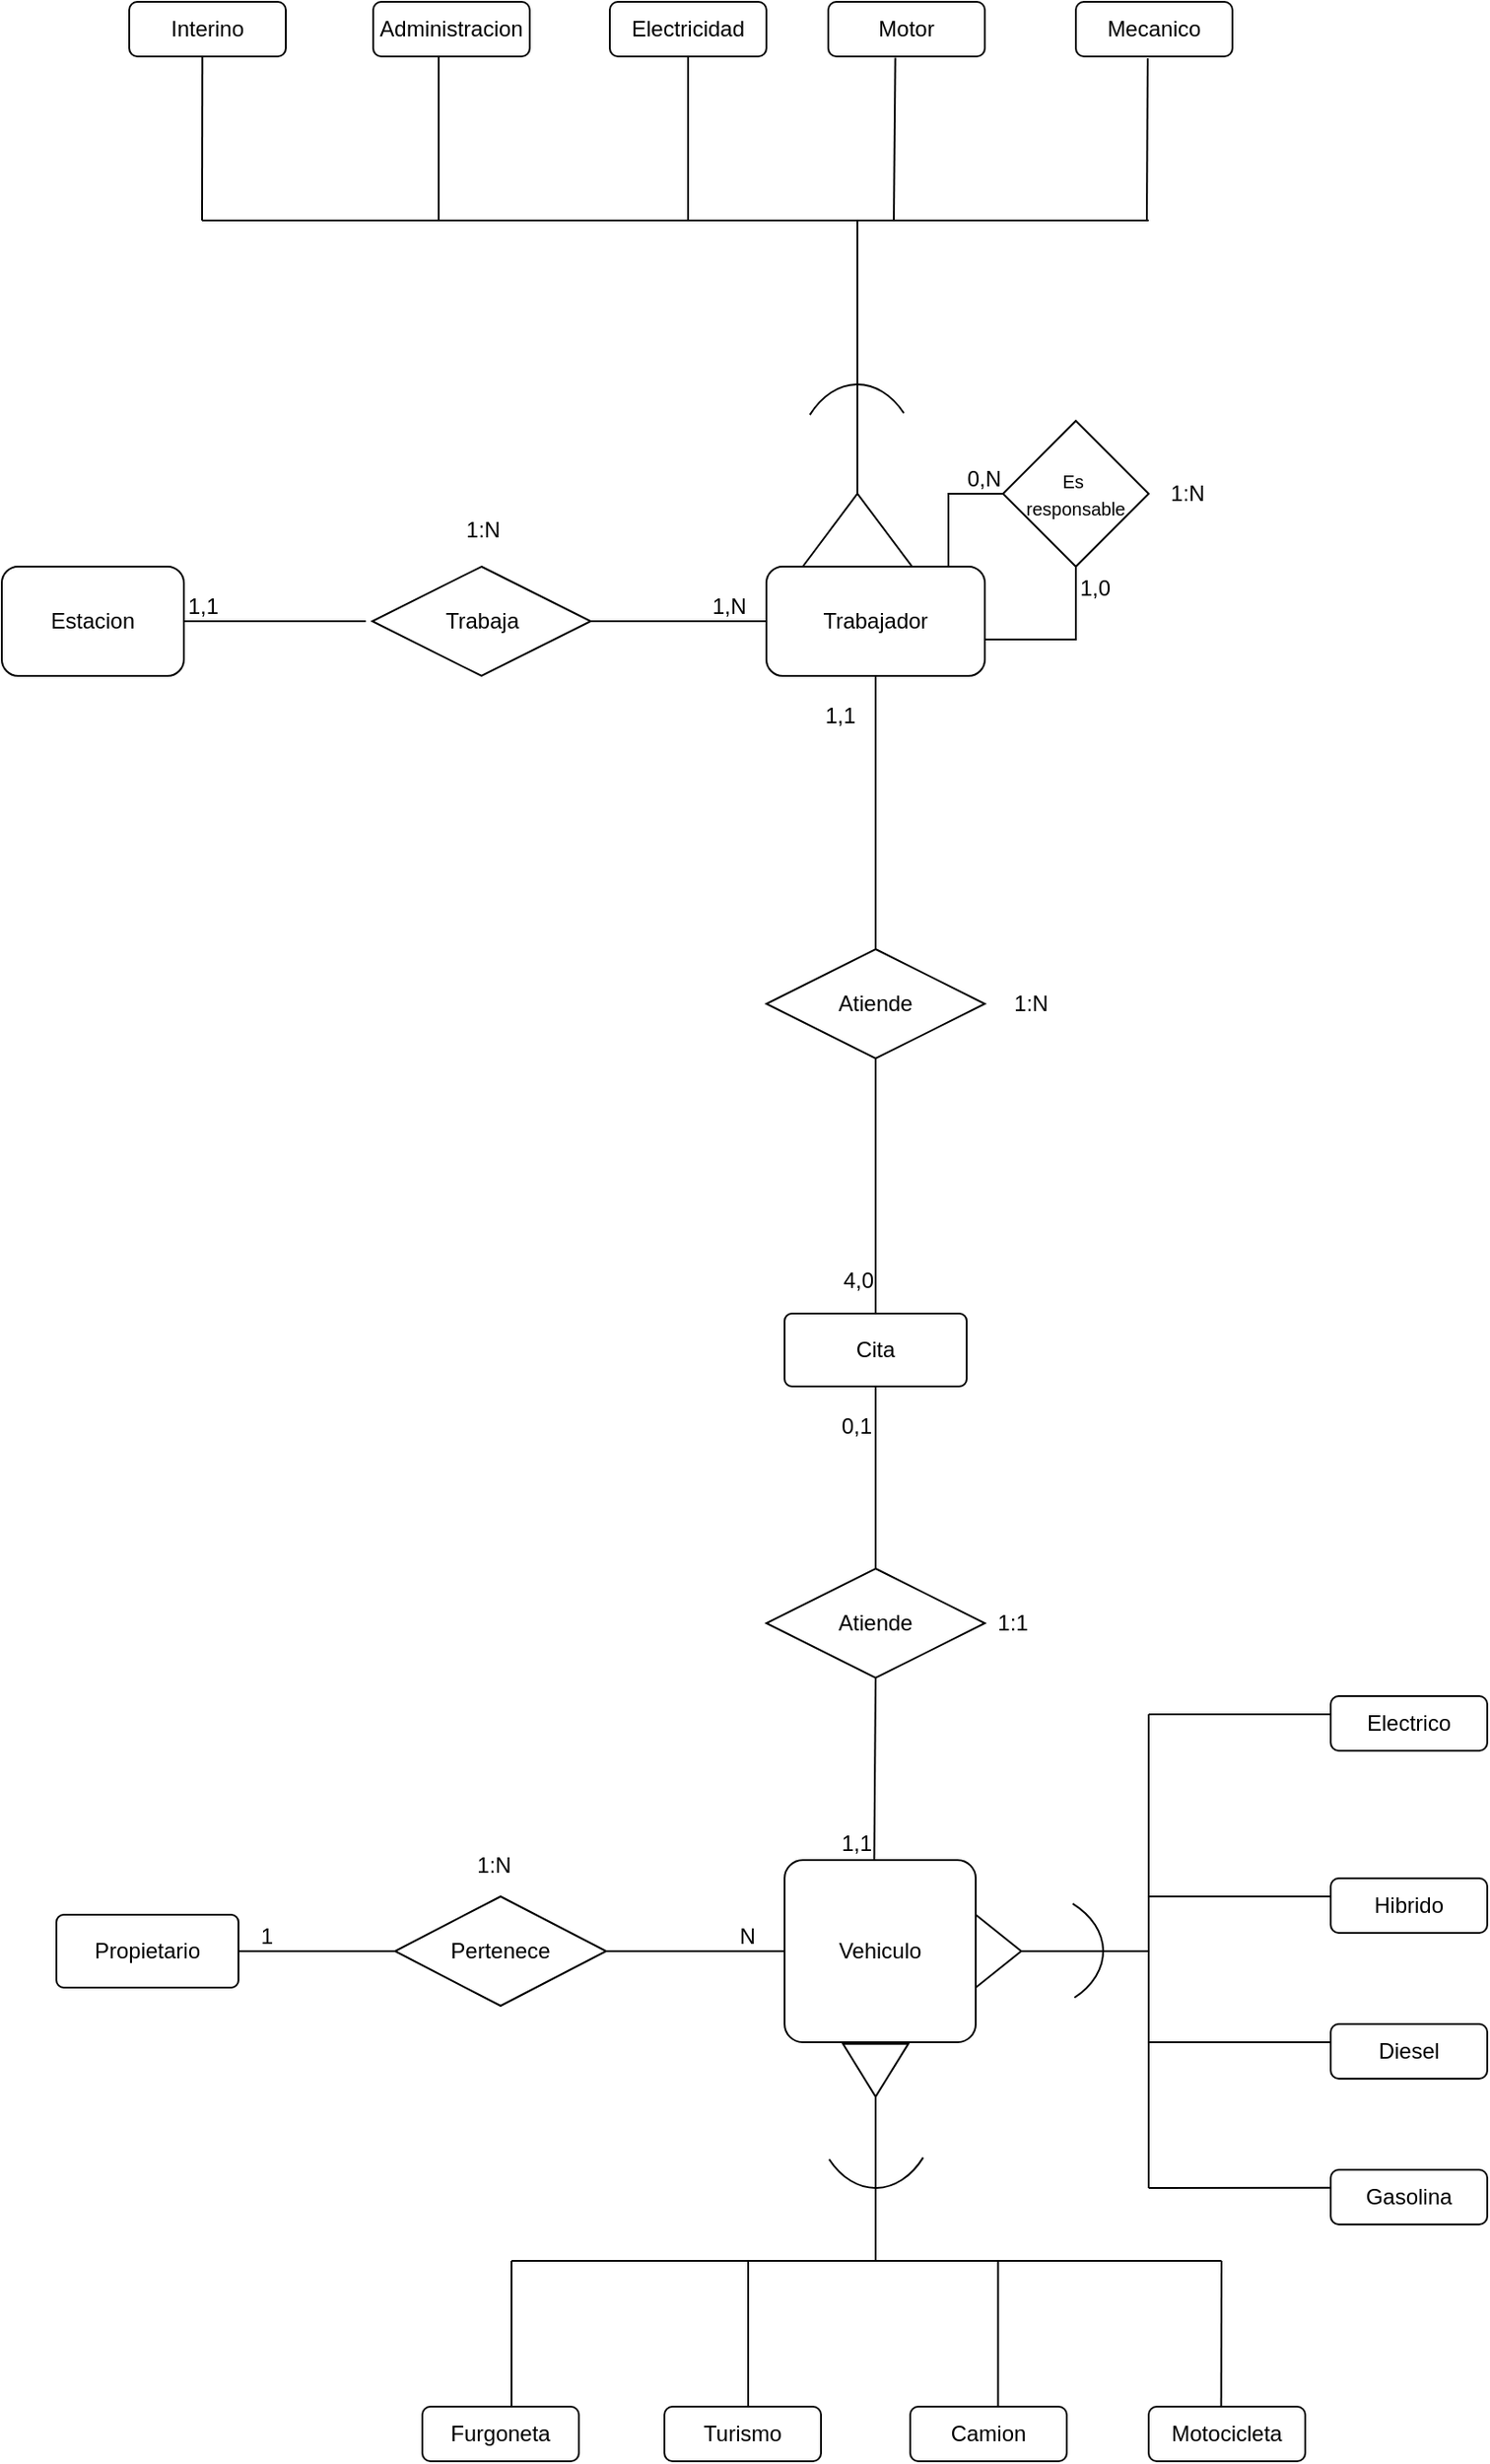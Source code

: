 <mxfile version="21.3.2" type="device">
  <diagram name="Página-1" id="SdfLxSpB5VajKidvtNAa">
    <mxGraphModel dx="1050" dy="581" grid="1" gridSize="10" guides="1" tooltips="1" connect="1" arrows="1" fold="1" page="1" pageScale="1" pageWidth="1300" pageHeight="2000" math="0" shadow="0">
      <root>
        <mxCell id="0" />
        <mxCell id="1" parent="0" />
        <mxCell id="-3C66Id-8g3njtLb4C6S-1" value="Estacion" style="rounded=1;whiteSpace=wrap;html=1;" parent="1" vertex="1">
          <mxGeometry x="90" y="390" width="100" height="60" as="geometry" />
        </mxCell>
        <mxCell id="-3C66Id-8g3njtLb4C6S-7" value="Trabajador" style="rounded=1;whiteSpace=wrap;html=1;" parent="1" vertex="1">
          <mxGeometry x="510" y="390" width="120" height="60" as="geometry" />
        </mxCell>
        <mxCell id="-3C66Id-8g3njtLb4C6S-11" value="&lt;font style=&quot;font-size: 10px;&quot;&gt;Es&amp;nbsp;&lt;br&gt;&lt;font style=&quot;font-size: 10px;&quot;&gt;responsable&lt;/font&gt;&lt;/font&gt;" style="rhombus;whiteSpace=wrap;html=1;" parent="1" vertex="1">
          <mxGeometry x="640" y="310" width="80" height="80" as="geometry" />
        </mxCell>
        <mxCell id="-3C66Id-8g3njtLb4C6S-12" value="" style="triangle;whiteSpace=wrap;html=1;rotation=-90;" parent="1" vertex="1">
          <mxGeometry x="540" y="340" width="40" height="60" as="geometry" />
        </mxCell>
        <mxCell id="-3C66Id-8g3njtLb4C6S-16" value="" style="endArrow=none;html=1;rounded=0;exitX=1;exitY=0.5;exitDx=0;exitDy=0;" parent="1" source="-3C66Id-8g3njtLb4C6S-12" edge="1">
          <mxGeometry width="50" height="50" relative="1" as="geometry">
            <mxPoint x="390" y="340" as="sourcePoint" />
            <mxPoint x="560" y="200" as="targetPoint" />
          </mxGeometry>
        </mxCell>
        <mxCell id="-3C66Id-8g3njtLb4C6S-17" value="" style="verticalLabelPosition=bottom;verticalAlign=top;html=1;shape=mxgraph.basic.arc;startAngle=0.866;endAngle=0.13;" parent="1" vertex="1">
          <mxGeometry x="525" y="290" width="70" height="100" as="geometry" />
        </mxCell>
        <mxCell id="-3C66Id-8g3njtLb4C6S-18" value="Administracion" style="rounded=1;whiteSpace=wrap;html=1;" parent="1" vertex="1">
          <mxGeometry x="294" y="80" width="86" height="30" as="geometry" />
        </mxCell>
        <mxCell id="-3C66Id-8g3njtLb4C6S-19" value="Interino" style="rounded=1;whiteSpace=wrap;html=1;" parent="1" vertex="1">
          <mxGeometry x="160" y="80" width="86" height="30" as="geometry" />
        </mxCell>
        <mxCell id="-3C66Id-8g3njtLb4C6S-20" value="Electricidad" style="rounded=1;whiteSpace=wrap;html=1;" parent="1" vertex="1">
          <mxGeometry x="424" y="80" width="86" height="30" as="geometry" />
        </mxCell>
        <mxCell id="-3C66Id-8g3njtLb4C6S-21" value="Motor" style="rounded=1;whiteSpace=wrap;html=1;" parent="1" vertex="1">
          <mxGeometry x="544" y="80" width="86" height="30" as="geometry" />
        </mxCell>
        <mxCell id="-3C66Id-8g3njtLb4C6S-22" value="Mecanico" style="rounded=1;whiteSpace=wrap;html=1;" parent="1" vertex="1">
          <mxGeometry x="680" y="80" width="86" height="30" as="geometry" />
        </mxCell>
        <mxCell id="-3C66Id-8g3njtLb4C6S-24" value="" style="endArrow=none;html=1;rounded=0;" parent="1" edge="1">
          <mxGeometry width="50" height="50" relative="1" as="geometry">
            <mxPoint x="200" y="200" as="sourcePoint" />
            <mxPoint x="720" y="200" as="targetPoint" />
          </mxGeometry>
        </mxCell>
        <mxCell id="-3C66Id-8g3njtLb4C6S-25" value="" style="endArrow=none;html=1;rounded=0;entryX=0.467;entryY=1.004;entryDx=0;entryDy=0;entryPerimeter=0;" parent="1" target="-3C66Id-8g3njtLb4C6S-19" edge="1">
          <mxGeometry width="50" height="50" relative="1" as="geometry">
            <mxPoint x="200" y="200" as="sourcePoint" />
            <mxPoint x="180" y="140" as="targetPoint" />
          </mxGeometry>
        </mxCell>
        <mxCell id="-3C66Id-8g3njtLb4C6S-26" value="" style="endArrow=none;html=1;rounded=0;" parent="1" edge="1">
          <mxGeometry width="50" height="50" relative="1" as="geometry">
            <mxPoint x="330" y="200" as="sourcePoint" />
            <mxPoint x="330" y="110" as="targetPoint" />
          </mxGeometry>
        </mxCell>
        <mxCell id="-3C66Id-8g3njtLb4C6S-27" value="" style="endArrow=none;html=1;rounded=0;entryX=0.5;entryY=1;entryDx=0;entryDy=0;" parent="1" target="-3C66Id-8g3njtLb4C6S-20" edge="1">
          <mxGeometry width="50" height="50" relative="1" as="geometry">
            <mxPoint x="467" y="200" as="sourcePoint" />
            <mxPoint x="510" y="120" as="targetPoint" />
          </mxGeometry>
        </mxCell>
        <mxCell id="-3C66Id-8g3njtLb4C6S-29" value="" style="endArrow=none;html=1;rounded=0;entryX=0.459;entryY=1.035;entryDx=0;entryDy=0;entryPerimeter=0;" parent="1" target="-3C66Id-8g3njtLb4C6S-22" edge="1">
          <mxGeometry width="50" height="50" relative="1" as="geometry">
            <mxPoint x="719" y="200" as="sourcePoint" />
            <mxPoint x="660" y="60" as="targetPoint" />
          </mxGeometry>
        </mxCell>
        <mxCell id="-3C66Id-8g3njtLb4C6S-30" value="" style="endArrow=none;html=1;rounded=0;entryX=0.428;entryY=1.026;entryDx=0;entryDy=0;entryPerimeter=0;" parent="1" target="-3C66Id-8g3njtLb4C6S-21" edge="1">
          <mxGeometry width="50" height="50" relative="1" as="geometry">
            <mxPoint x="580" y="200" as="sourcePoint" />
            <mxPoint x="720" y="110" as="targetPoint" />
          </mxGeometry>
        </mxCell>
        <mxCell id="-3C66Id-8g3njtLb4C6S-33" value="Trabaja" style="shape=rhombus;perimeter=rhombusPerimeter;whiteSpace=wrap;html=1;align=center;" parent="1" vertex="1">
          <mxGeometry x="293.5" y="390" width="120" height="60" as="geometry" />
        </mxCell>
        <mxCell id="F1NleT-dJt74H9rhN13T-1" value="" style="endArrow=none;html=1;rounded=0;exitX=1;exitY=0.5;exitDx=0;exitDy=0;entryX=0;entryY=0.5;entryDx=0;entryDy=0;" parent="1" source="-3C66Id-8g3njtLb4C6S-33" target="-3C66Id-8g3njtLb4C6S-7" edge="1">
          <mxGeometry relative="1" as="geometry">
            <mxPoint x="350" y="369.5" as="sourcePoint" />
            <mxPoint x="510" y="369.5" as="targetPoint" />
          </mxGeometry>
        </mxCell>
        <mxCell id="F1NleT-dJt74H9rhN13T-2" value="1,N" style="resizable=0;html=1;whiteSpace=wrap;align=right;verticalAlign=bottom;" parent="F1NleT-dJt74H9rhN13T-1" connectable="0" vertex="1">
          <mxGeometry x="1" relative="1" as="geometry">
            <mxPoint x="-10" as="offset" />
          </mxGeometry>
        </mxCell>
        <mxCell id="F1NleT-dJt74H9rhN13T-3" value="" style="endArrow=none;html=1;rounded=0;entryX=1;entryY=0.5;entryDx=0;entryDy=0;" parent="1" target="-3C66Id-8g3njtLb4C6S-1" edge="1">
          <mxGeometry relative="1" as="geometry">
            <mxPoint x="290" y="420" as="sourcePoint" />
            <mxPoint x="200" y="420" as="targetPoint" />
            <Array as="points" />
          </mxGeometry>
        </mxCell>
        <mxCell id="F1NleT-dJt74H9rhN13T-4" value="1,1" style="resizable=0;html=1;whiteSpace=wrap;align=right;verticalAlign=bottom;" parent="F1NleT-dJt74H9rhN13T-3" connectable="0" vertex="1">
          <mxGeometry x="1" relative="1" as="geometry">
            <mxPoint x="20" as="offset" />
          </mxGeometry>
        </mxCell>
        <mxCell id="F1NleT-dJt74H9rhN13T-6" value="" style="endArrow=none;html=1;rounded=0;entryX=0.5;entryY=1;entryDx=0;entryDy=0;" parent="1" target="-3C66Id-8g3njtLb4C6S-11" edge="1">
          <mxGeometry relative="1" as="geometry">
            <mxPoint x="630" y="430" as="sourcePoint" />
            <mxPoint x="710" y="410" as="targetPoint" />
            <Array as="points">
              <mxPoint x="680" y="430" />
            </Array>
          </mxGeometry>
        </mxCell>
        <mxCell id="F1NleT-dJt74H9rhN13T-7" value="1,0" style="resizable=0;html=1;whiteSpace=wrap;align=right;verticalAlign=bottom;" parent="F1NleT-dJt74H9rhN13T-6" connectable="0" vertex="1">
          <mxGeometry x="1" relative="1" as="geometry">
            <mxPoint x="20" y="20" as="offset" />
          </mxGeometry>
        </mxCell>
        <mxCell id="F1NleT-dJt74H9rhN13T-11" value="" style="endArrow=none;html=1;rounded=0;entryX=0;entryY=0.5;entryDx=0;entryDy=0;" parent="1" target="-3C66Id-8g3njtLb4C6S-11" edge="1">
          <mxGeometry relative="1" as="geometry">
            <mxPoint x="610" y="390" as="sourcePoint" />
            <mxPoint x="430" y="330" as="targetPoint" />
            <Array as="points">
              <mxPoint x="610" y="350" />
            </Array>
          </mxGeometry>
        </mxCell>
        <mxCell id="F1NleT-dJt74H9rhN13T-12" value="0,N" style="resizable=0;html=1;whiteSpace=wrap;align=right;verticalAlign=bottom;" parent="F1NleT-dJt74H9rhN13T-11" connectable="0" vertex="1">
          <mxGeometry x="1" relative="1" as="geometry" />
        </mxCell>
        <mxCell id="F1NleT-dJt74H9rhN13T-13" value="Atiende" style="shape=rhombus;perimeter=rhombusPerimeter;whiteSpace=wrap;html=1;align=center;" parent="1" vertex="1">
          <mxGeometry x="510" y="600" width="120" height="60" as="geometry" />
        </mxCell>
        <mxCell id="F1NleT-dJt74H9rhN13T-14" value="" style="endArrow=none;html=1;rounded=0;exitX=0.5;exitY=0;exitDx=0;exitDy=0;" parent="1" source="F1NleT-dJt74H9rhN13T-13" edge="1">
          <mxGeometry relative="1" as="geometry">
            <mxPoint x="330" y="540" as="sourcePoint" />
            <mxPoint x="570" y="450" as="targetPoint" />
          </mxGeometry>
        </mxCell>
        <mxCell id="F1NleT-dJt74H9rhN13T-15" value="1,1" style="resizable=0;html=1;whiteSpace=wrap;align=right;verticalAlign=bottom;" parent="F1NleT-dJt74H9rhN13T-14" connectable="0" vertex="1">
          <mxGeometry x="1" relative="1" as="geometry">
            <mxPoint x="-10" y="30" as="offset" />
          </mxGeometry>
        </mxCell>
        <mxCell id="F1NleT-dJt74H9rhN13T-16" value="Cita" style="rounded=1;arcSize=10;whiteSpace=wrap;html=1;align=center;" parent="1" vertex="1">
          <mxGeometry x="520" y="800" width="100" height="40" as="geometry" />
        </mxCell>
        <mxCell id="F1NleT-dJt74H9rhN13T-17" value="" style="endArrow=none;html=1;rounded=0;exitX=0.5;exitY=1;exitDx=0;exitDy=0;entryX=0.5;entryY=0;entryDx=0;entryDy=0;" parent="1" source="F1NleT-dJt74H9rhN13T-13" target="F1NleT-dJt74H9rhN13T-16" edge="1">
          <mxGeometry relative="1" as="geometry">
            <mxPoint x="530" y="730" as="sourcePoint" />
            <mxPoint x="560" y="790" as="targetPoint" />
          </mxGeometry>
        </mxCell>
        <mxCell id="F1NleT-dJt74H9rhN13T-18" value="4,0" style="resizable=0;html=1;whiteSpace=wrap;align=right;verticalAlign=bottom;" parent="F1NleT-dJt74H9rhN13T-17" connectable="0" vertex="1">
          <mxGeometry x="1" relative="1" as="geometry">
            <mxPoint y="-10" as="offset" />
          </mxGeometry>
        </mxCell>
        <mxCell id="F1NleT-dJt74H9rhN13T-29" value="Atiende" style="shape=rhombus;perimeter=rhombusPerimeter;whiteSpace=wrap;html=1;align=center;" parent="1" vertex="1">
          <mxGeometry x="510" y="940" width="120" height="60" as="geometry" />
        </mxCell>
        <mxCell id="F1NleT-dJt74H9rhN13T-30" value="Vehiculo" style="rounded=1;arcSize=10;whiteSpace=wrap;html=1;align=center;" parent="1" vertex="1">
          <mxGeometry x="520" y="1100" width="105" height="100" as="geometry" />
        </mxCell>
        <mxCell id="F1NleT-dJt74H9rhN13T-33" value="" style="endArrow=none;html=1;rounded=0;entryX=0.5;entryY=1;entryDx=0;entryDy=0;exitX=0.5;exitY=0;exitDx=0;exitDy=0;" parent="1" source="F1NleT-dJt74H9rhN13T-29" target="F1NleT-dJt74H9rhN13T-16" edge="1">
          <mxGeometry relative="1" as="geometry">
            <mxPoint x="430" y="910" as="sourcePoint" />
            <mxPoint x="590" y="910" as="targetPoint" />
          </mxGeometry>
        </mxCell>
        <mxCell id="F1NleT-dJt74H9rhN13T-34" value="0,1" style="resizable=0;html=1;whiteSpace=wrap;align=right;verticalAlign=bottom;" parent="F1NleT-dJt74H9rhN13T-33" connectable="0" vertex="1">
          <mxGeometry x="1" relative="1" as="geometry">
            <mxPoint x="-1" y="30" as="offset" />
          </mxGeometry>
        </mxCell>
        <mxCell id="F1NleT-dJt74H9rhN13T-40" value="Pertenece" style="shape=rhombus;perimeter=rhombusPerimeter;whiteSpace=wrap;html=1;align=center;" parent="1" vertex="1">
          <mxGeometry x="306" y="1120" width="116" height="60" as="geometry" />
        </mxCell>
        <mxCell id="F1NleT-dJt74H9rhN13T-41" value="" style="endArrow=none;html=1;rounded=0;entryX=0;entryY=0.5;entryDx=0;entryDy=0;exitX=1;exitY=0.5;exitDx=0;exitDy=0;" parent="1" source="F1NleT-dJt74H9rhN13T-40" target="F1NleT-dJt74H9rhN13T-30" edge="1">
          <mxGeometry relative="1" as="geometry">
            <mxPoint x="670" y="1280" as="sourcePoint" />
            <mxPoint x="830" y="1280" as="targetPoint" />
          </mxGeometry>
        </mxCell>
        <mxCell id="F1NleT-dJt74H9rhN13T-42" value="N" style="resizable=0;html=1;whiteSpace=wrap;align=right;verticalAlign=bottom;" parent="F1NleT-dJt74H9rhN13T-41" connectable="0" vertex="1">
          <mxGeometry x="1" relative="1" as="geometry">
            <mxPoint x="-15" as="offset" />
          </mxGeometry>
        </mxCell>
        <mxCell id="F1NleT-dJt74H9rhN13T-43" value="Propietario" style="rounded=1;arcSize=10;whiteSpace=wrap;html=1;align=center;" parent="1" vertex="1">
          <mxGeometry x="120" y="1130" width="100" height="40" as="geometry" />
        </mxCell>
        <mxCell id="F1NleT-dJt74H9rhN13T-44" value="" style="endArrow=none;html=1;rounded=0;exitX=1;exitY=0.5;exitDx=0;exitDy=0;entryX=0;entryY=0.5;entryDx=0;entryDy=0;" parent="1" source="F1NleT-dJt74H9rhN13T-43" target="F1NleT-dJt74H9rhN13T-40" edge="1">
          <mxGeometry relative="1" as="geometry">
            <mxPoint x="250" y="1180" as="sourcePoint" />
            <mxPoint x="250" y="1150" as="targetPoint" />
          </mxGeometry>
        </mxCell>
        <mxCell id="F1NleT-dJt74H9rhN13T-45" value="1" style="resizable=0;html=1;whiteSpace=wrap;align=right;verticalAlign=bottom;" parent="F1NleT-dJt74H9rhN13T-44" connectable="0" vertex="1">
          <mxGeometry x="1" relative="1" as="geometry">
            <mxPoint x="-66" as="offset" />
          </mxGeometry>
        </mxCell>
        <mxCell id="F1NleT-dJt74H9rhN13T-47" value="" style="triangle;whiteSpace=wrap;html=1;rotation=0;" parent="1" vertex="1">
          <mxGeometry x="625" y="1130" width="25" height="40" as="geometry" />
        </mxCell>
        <mxCell id="F1NleT-dJt74H9rhN13T-48" value="" style="triangle;whiteSpace=wrap;html=1;rotation=90;" parent="1" vertex="1">
          <mxGeometry x="555.53" y="1197.5" width="28.95" height="35.82" as="geometry" />
        </mxCell>
        <mxCell id="F1NleT-dJt74H9rhN13T-51" value="" style="endArrow=none;html=1;rounded=0;exitX=1;exitY=0.5;exitDx=0;exitDy=0;" parent="1" source="F1NleT-dJt74H9rhN13T-47" edge="1">
          <mxGeometry width="50" height="50" relative="1" as="geometry">
            <mxPoint x="705" y="1190" as="sourcePoint" />
            <mxPoint x="720" y="1150" as="targetPoint" />
          </mxGeometry>
        </mxCell>
        <mxCell id="F1NleT-dJt74H9rhN13T-52" value="" style="verticalLabelPosition=bottom;verticalAlign=top;html=1;shape=mxgraph.basic.arc;startAngle=0.866;endAngle=0.13;rotation=90;" parent="1" vertex="1">
          <mxGeometry x="610" y="1100" width="70" height="100" as="geometry" />
        </mxCell>
        <mxCell id="F1NleT-dJt74H9rhN13T-53" value="" style="endArrow=none;html=1;rounded=0;" parent="1" edge="1">
          <mxGeometry width="50" height="50" relative="1" as="geometry">
            <mxPoint x="570" y="1320" as="sourcePoint" />
            <mxPoint x="570" y="1230" as="targetPoint" />
          </mxGeometry>
        </mxCell>
        <mxCell id="F1NleT-dJt74H9rhN13T-54" value="" style="verticalLabelPosition=bottom;verticalAlign=top;html=1;shape=mxgraph.basic.arc;startAngle=0.866;endAngle=0.13;rotation=-180;" parent="1" vertex="1">
          <mxGeometry x="535" y="1180" width="70" height="100" as="geometry" />
        </mxCell>
        <mxCell id="F1NleT-dJt74H9rhN13T-56" value="Furgoneta" style="rounded=1;whiteSpace=wrap;html=1;" parent="1" vertex="1">
          <mxGeometry x="321" y="1400" width="86" height="30" as="geometry" />
        </mxCell>
        <mxCell id="F1NleT-dJt74H9rhN13T-58" value="Turismo" style="rounded=1;whiteSpace=wrap;html=1;" parent="1" vertex="1">
          <mxGeometry x="454" y="1400" width="86" height="30" as="geometry" />
        </mxCell>
        <mxCell id="F1NleT-dJt74H9rhN13T-59" value="Camion" style="rounded=1;whiteSpace=wrap;html=1;" parent="1" vertex="1">
          <mxGeometry x="589" y="1400" width="86" height="30" as="geometry" />
        </mxCell>
        <mxCell id="F1NleT-dJt74H9rhN13T-60" value="Motocicleta" style="rounded=1;whiteSpace=wrap;html=1;" parent="1" vertex="1">
          <mxGeometry x="720" y="1400" width="86" height="30" as="geometry" />
        </mxCell>
        <mxCell id="F1NleT-dJt74H9rhN13T-61" value="" style="endArrow=none;html=1;rounded=0;" parent="1" edge="1">
          <mxGeometry width="50" height="50" relative="1" as="geometry">
            <mxPoint x="370" y="1320" as="sourcePoint" />
            <mxPoint x="760" y="1320" as="targetPoint" />
          </mxGeometry>
        </mxCell>
        <mxCell id="F1NleT-dJt74H9rhN13T-63" value="" style="endArrow=none;html=1;rounded=0;" parent="1" edge="1">
          <mxGeometry width="50" height="50" relative="1" as="geometry">
            <mxPoint x="370" y="1400" as="sourcePoint" />
            <mxPoint x="370" y="1320" as="targetPoint" />
          </mxGeometry>
        </mxCell>
        <mxCell id="F1NleT-dJt74H9rhN13T-64" value="" style="endArrow=none;html=1;rounded=0;" parent="1" edge="1">
          <mxGeometry width="50" height="50" relative="1" as="geometry">
            <mxPoint x="500" y="1400" as="sourcePoint" />
            <mxPoint x="500" y="1320" as="targetPoint" />
          </mxGeometry>
        </mxCell>
        <mxCell id="F1NleT-dJt74H9rhN13T-65" value="" style="endArrow=none;html=1;rounded=0;exitX=0.463;exitY=-0.006;exitDx=0;exitDy=0;exitPerimeter=0;" parent="1" source="F1NleT-dJt74H9rhN13T-60" edge="1">
          <mxGeometry width="50" height="50" relative="1" as="geometry">
            <mxPoint x="762.96" y="1400" as="sourcePoint" />
            <mxPoint x="760" y="1320" as="targetPoint" />
          </mxGeometry>
        </mxCell>
        <mxCell id="F1NleT-dJt74H9rhN13T-66" value="" style="endArrow=none;html=1;rounded=0;" parent="1" edge="1">
          <mxGeometry width="50" height="50" relative="1" as="geometry">
            <mxPoint x="637.26" y="1400" as="sourcePoint" />
            <mxPoint x="637.26" y="1320" as="targetPoint" />
          </mxGeometry>
        </mxCell>
        <mxCell id="F1NleT-dJt74H9rhN13T-67" value="Electrico" style="rounded=1;whiteSpace=wrap;html=1;direction=east;" parent="1" vertex="1">
          <mxGeometry x="820" y="1010" width="86" height="30" as="geometry" />
        </mxCell>
        <mxCell id="F1NleT-dJt74H9rhN13T-68" value="Hibrido" style="rounded=1;whiteSpace=wrap;html=1;direction=east;" parent="1" vertex="1">
          <mxGeometry x="820" y="1110" width="86" height="30" as="geometry" />
        </mxCell>
        <mxCell id="F1NleT-dJt74H9rhN13T-69" value="Diesel" style="rounded=1;whiteSpace=wrap;html=1;direction=east;" parent="1" vertex="1">
          <mxGeometry x="820" y="1190" width="86" height="30" as="geometry" />
        </mxCell>
        <mxCell id="F1NleT-dJt74H9rhN13T-70" value="Gasolina" style="rounded=1;whiteSpace=wrap;html=1;direction=east;" parent="1" vertex="1">
          <mxGeometry x="820" y="1270" width="86" height="30" as="geometry" />
        </mxCell>
        <mxCell id="F1NleT-dJt74H9rhN13T-71" value="" style="endArrow=none;html=1;rounded=0;" parent="1" edge="1">
          <mxGeometry width="50" height="50" relative="1" as="geometry">
            <mxPoint x="720" y="1280" as="sourcePoint" />
            <mxPoint x="720" y="1020" as="targetPoint" />
          </mxGeometry>
        </mxCell>
        <mxCell id="F1NleT-dJt74H9rhN13T-72" value="" style="endArrow=none;html=1;rounded=0;" parent="1" edge="1">
          <mxGeometry width="50" height="50" relative="1" as="geometry">
            <mxPoint x="820" y="1020" as="sourcePoint" />
            <mxPoint x="720" y="1020" as="targetPoint" />
          </mxGeometry>
        </mxCell>
        <mxCell id="F1NleT-dJt74H9rhN13T-73" value="" style="endArrow=none;html=1;rounded=0;" parent="1" edge="1">
          <mxGeometry width="50" height="50" relative="1" as="geometry">
            <mxPoint x="720" y="1120" as="sourcePoint" />
            <mxPoint x="820" y="1120" as="targetPoint" />
          </mxGeometry>
        </mxCell>
        <mxCell id="F1NleT-dJt74H9rhN13T-74" value="" style="endArrow=none;html=1;rounded=0;exitX=-0.004;exitY=0.329;exitDx=0;exitDy=0;exitPerimeter=0;" parent="1" source="F1NleT-dJt74H9rhN13T-70" edge="1">
          <mxGeometry width="50" height="50" relative="1" as="geometry">
            <mxPoint x="800" y="1280" as="sourcePoint" />
            <mxPoint x="720" y="1280" as="targetPoint" />
          </mxGeometry>
        </mxCell>
        <mxCell id="F1NleT-dJt74H9rhN13T-75" value="" style="endArrow=none;html=1;rounded=0;" parent="1" edge="1">
          <mxGeometry width="50" height="50" relative="1" as="geometry">
            <mxPoint x="820" y="1200" as="sourcePoint" />
            <mxPoint x="720" y="1200" as="targetPoint" />
          </mxGeometry>
        </mxCell>
        <mxCell id="F1NleT-dJt74H9rhN13T-76" value="1:N" style="text;html=1;align=center;verticalAlign=middle;resizable=0;points=[];autosize=1;strokeColor=none;fillColor=none;" parent="1" vertex="1">
          <mxGeometry x="340" y="1088" width="40" height="30" as="geometry" />
        </mxCell>
        <mxCell id="F1NleT-dJt74H9rhN13T-77" value="" style="endArrow=none;html=1;rounded=0;exitX=0.5;exitY=1;exitDx=0;exitDy=0;entryX=0.469;entryY=0.001;entryDx=0;entryDy=0;entryPerimeter=0;" parent="1" source="F1NleT-dJt74H9rhN13T-29" target="F1NleT-dJt74H9rhN13T-30" edge="1">
          <mxGeometry relative="1" as="geometry">
            <mxPoint x="460" y="1000" as="sourcePoint" />
            <mxPoint x="560" y="1070" as="targetPoint" />
          </mxGeometry>
        </mxCell>
        <mxCell id="F1NleT-dJt74H9rhN13T-78" value="1,1" style="resizable=0;html=1;whiteSpace=wrap;align=right;verticalAlign=bottom;" parent="F1NleT-dJt74H9rhN13T-77" connectable="0" vertex="1">
          <mxGeometry x="1" relative="1" as="geometry" />
        </mxCell>
        <mxCell id="F1NleT-dJt74H9rhN13T-79" value="1:1" style="text;html=1;align=center;verticalAlign=middle;resizable=0;points=[];autosize=1;strokeColor=none;fillColor=none;" parent="1" vertex="1">
          <mxGeometry x="625" y="955" width="40" height="30" as="geometry" />
        </mxCell>
        <mxCell id="F1NleT-dJt74H9rhN13T-80" value="1:N" style="text;html=1;align=center;verticalAlign=middle;resizable=0;points=[];autosize=1;strokeColor=none;fillColor=none;" parent="1" vertex="1">
          <mxGeometry x="635" y="615" width="40" height="30" as="geometry" />
        </mxCell>
        <mxCell id="F1NleT-dJt74H9rhN13T-82" value="1:N" style="text;html=1;align=center;verticalAlign=middle;resizable=0;points=[];autosize=1;strokeColor=none;fillColor=none;" parent="1" vertex="1">
          <mxGeometry x="333.5" y="355" width="40" height="30" as="geometry" />
        </mxCell>
        <mxCell id="F1NleT-dJt74H9rhN13T-83" value="1:N" style="text;html=1;align=center;verticalAlign=middle;resizable=0;points=[];autosize=1;strokeColor=none;fillColor=none;" parent="1" vertex="1">
          <mxGeometry x="721" y="335" width="40" height="30" as="geometry" />
        </mxCell>
      </root>
    </mxGraphModel>
  </diagram>
</mxfile>

